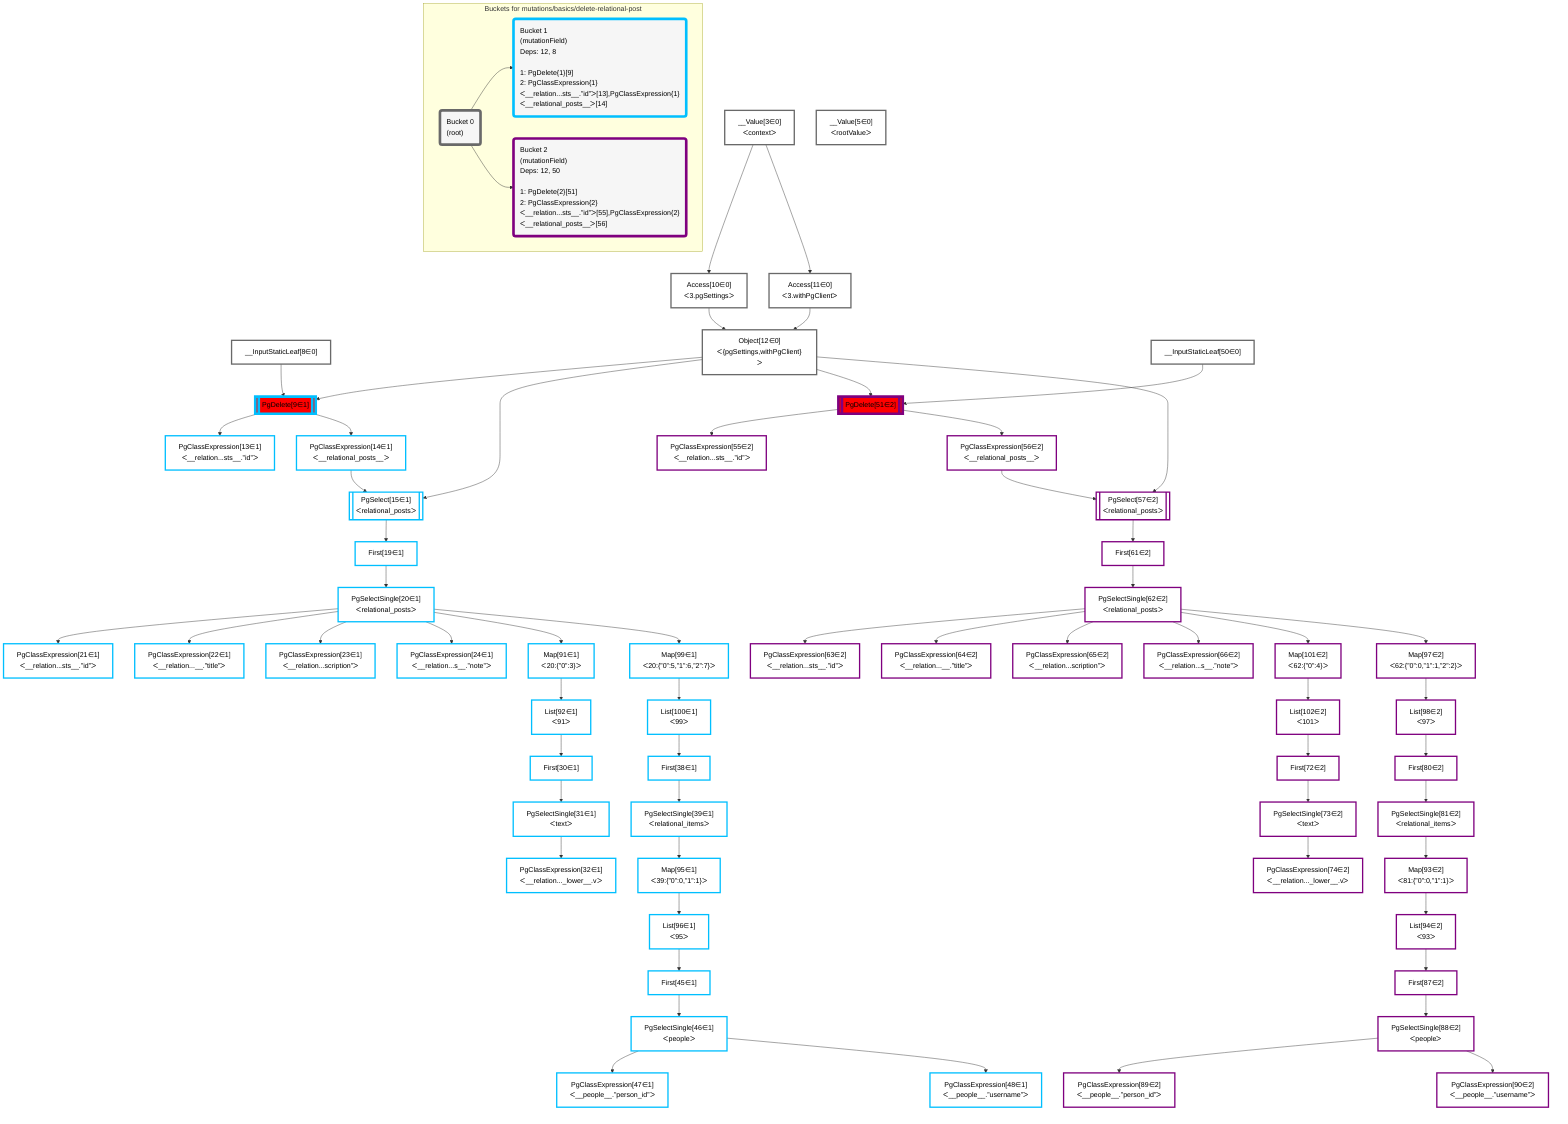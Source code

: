 graph TD
    classDef path fill:#eee,stroke:#000,color:#000
    classDef plan fill:#fff,stroke-width:3px,color:#000
    classDef itemplan fill:#fff,stroke-width:6px,color:#000
    classDef sideeffectplan fill:#f00,stroke-width:6px,color:#000
    classDef bucket fill:#f6f6f6,color:#000,stroke-width:6px,text-align:left


    %% define steps
    __Value3["__Value[3∈0]<br />ᐸcontextᐳ"]:::plan
    __Value5["__Value[5∈0]<br />ᐸrootValueᐳ"]:::plan
    __InputStaticLeaf8["__InputStaticLeaf[8∈0]"]:::plan
    Access10["Access[10∈0]<br />ᐸ3.pgSettingsᐳ"]:::plan
    Access11["Access[11∈0]<br />ᐸ3.withPgClientᐳ"]:::plan
    Object12["Object[12∈0]<br />ᐸ{pgSettings,withPgClient}ᐳ"]:::plan
    PgDelete9[["PgDelete[9∈1]"]]:::sideeffectplan
    PgClassExpression13["PgClassExpression[13∈1]<br />ᐸ__relation...sts__.”id”ᐳ"]:::plan
    PgClassExpression14["PgClassExpression[14∈1]<br />ᐸ__relational_posts__ᐳ"]:::plan
    PgSelect15[["PgSelect[15∈1]<br />ᐸrelational_postsᐳ"]]:::plan
    First19["First[19∈1]"]:::plan
    PgSelectSingle20["PgSelectSingle[20∈1]<br />ᐸrelational_postsᐳ"]:::plan
    PgClassExpression21["PgClassExpression[21∈1]<br />ᐸ__relation...sts__.”id”ᐳ"]:::plan
    PgClassExpression22["PgClassExpression[22∈1]<br />ᐸ__relation...__.”title”ᐳ"]:::plan
    PgClassExpression23["PgClassExpression[23∈1]<br />ᐸ__relation...scription”ᐳ"]:::plan
    PgClassExpression24["PgClassExpression[24∈1]<br />ᐸ__relation...s__.”note”ᐳ"]:::plan
    Map91["Map[91∈1]<br />ᐸ20:{”0”:3}ᐳ"]:::plan
    List92["List[92∈1]<br />ᐸ91ᐳ"]:::plan
    First30["First[30∈1]"]:::plan
    PgSelectSingle31["PgSelectSingle[31∈1]<br />ᐸtextᐳ"]:::plan
    PgClassExpression32["PgClassExpression[32∈1]<br />ᐸ__relation..._lower__.vᐳ"]:::plan
    Map99["Map[99∈1]<br />ᐸ20:{”0”:5,”1”:6,”2”:7}ᐳ"]:::plan
    List100["List[100∈1]<br />ᐸ99ᐳ"]:::plan
    First38["First[38∈1]"]:::plan
    PgSelectSingle39["PgSelectSingle[39∈1]<br />ᐸrelational_itemsᐳ"]:::plan
    Map95["Map[95∈1]<br />ᐸ39:{”0”:0,”1”:1}ᐳ"]:::plan
    List96["List[96∈1]<br />ᐸ95ᐳ"]:::plan
    First45["First[45∈1]"]:::plan
    PgSelectSingle46["PgSelectSingle[46∈1]<br />ᐸpeopleᐳ"]:::plan
    PgClassExpression47["PgClassExpression[47∈1]<br />ᐸ__people__.”person_id”ᐳ"]:::plan
    PgClassExpression48["PgClassExpression[48∈1]<br />ᐸ__people__.”username”ᐳ"]:::plan
    __InputStaticLeaf50["__InputStaticLeaf[50∈0]"]:::plan
    PgDelete51[["PgDelete[51∈2]"]]:::sideeffectplan
    PgClassExpression55["PgClassExpression[55∈2]<br />ᐸ__relation...sts__.”id”ᐳ"]:::plan
    PgClassExpression56["PgClassExpression[56∈2]<br />ᐸ__relational_posts__ᐳ"]:::plan
    PgSelect57[["PgSelect[57∈2]<br />ᐸrelational_postsᐳ"]]:::plan
    First61["First[61∈2]"]:::plan
    PgSelectSingle62["PgSelectSingle[62∈2]<br />ᐸrelational_postsᐳ"]:::plan
    PgClassExpression63["PgClassExpression[63∈2]<br />ᐸ__relation...sts__.”id”ᐳ"]:::plan
    PgClassExpression64["PgClassExpression[64∈2]<br />ᐸ__relation...__.”title”ᐳ"]:::plan
    PgClassExpression65["PgClassExpression[65∈2]<br />ᐸ__relation...scription”ᐳ"]:::plan
    PgClassExpression66["PgClassExpression[66∈2]<br />ᐸ__relation...s__.”note”ᐳ"]:::plan
    Map101["Map[101∈2]<br />ᐸ62:{”0”:4}ᐳ"]:::plan
    List102["List[102∈2]<br />ᐸ101ᐳ"]:::plan
    First72["First[72∈2]"]:::plan
    PgSelectSingle73["PgSelectSingle[73∈2]<br />ᐸtextᐳ"]:::plan
    PgClassExpression74["PgClassExpression[74∈2]<br />ᐸ__relation..._lower__.vᐳ"]:::plan
    Map97["Map[97∈2]<br />ᐸ62:{”0”:0,”1”:1,”2”:2}ᐳ"]:::plan
    List98["List[98∈2]<br />ᐸ97ᐳ"]:::plan
    First80["First[80∈2]"]:::plan
    PgSelectSingle81["PgSelectSingle[81∈2]<br />ᐸrelational_itemsᐳ"]:::plan
    Map93["Map[93∈2]<br />ᐸ81:{”0”:0,”1”:1}ᐳ"]:::plan
    List94["List[94∈2]<br />ᐸ93ᐳ"]:::plan
    First87["First[87∈2]"]:::plan
    PgSelectSingle88["PgSelectSingle[88∈2]<br />ᐸpeopleᐳ"]:::plan
    PgClassExpression89["PgClassExpression[89∈2]<br />ᐸ__people__.”person_id”ᐳ"]:::plan
    PgClassExpression90["PgClassExpression[90∈2]<br />ᐸ__people__.”username”ᐳ"]:::plan

    %% plan dependencies
    __Value3 --> Access10
    __Value3 --> Access11
    Access10 & Access11 --> Object12
    Object12 & __InputStaticLeaf8 --> PgDelete9
    PgDelete9 --> PgClassExpression13
    PgDelete9 --> PgClassExpression14
    Object12 & PgClassExpression14 --> PgSelect15
    PgSelect15 --> First19
    First19 --> PgSelectSingle20
    PgSelectSingle20 --> PgClassExpression21
    PgSelectSingle20 --> PgClassExpression22
    PgSelectSingle20 --> PgClassExpression23
    PgSelectSingle20 --> PgClassExpression24
    PgSelectSingle20 --> Map91
    Map91 --> List92
    List92 --> First30
    First30 --> PgSelectSingle31
    PgSelectSingle31 --> PgClassExpression32
    PgSelectSingle20 --> Map99
    Map99 --> List100
    List100 --> First38
    First38 --> PgSelectSingle39
    PgSelectSingle39 --> Map95
    Map95 --> List96
    List96 --> First45
    First45 --> PgSelectSingle46
    PgSelectSingle46 --> PgClassExpression47
    PgSelectSingle46 --> PgClassExpression48
    Object12 & __InputStaticLeaf50 --> PgDelete51
    PgDelete51 --> PgClassExpression55
    PgDelete51 --> PgClassExpression56
    Object12 & PgClassExpression56 --> PgSelect57
    PgSelect57 --> First61
    First61 --> PgSelectSingle62
    PgSelectSingle62 --> PgClassExpression63
    PgSelectSingle62 --> PgClassExpression64
    PgSelectSingle62 --> PgClassExpression65
    PgSelectSingle62 --> PgClassExpression66
    PgSelectSingle62 --> Map101
    Map101 --> List102
    List102 --> First72
    First72 --> PgSelectSingle73
    PgSelectSingle73 --> PgClassExpression74
    PgSelectSingle62 --> Map97
    Map97 --> List98
    List98 --> First80
    First80 --> PgSelectSingle81
    PgSelectSingle81 --> Map93
    Map93 --> List94
    List94 --> First87
    First87 --> PgSelectSingle88
    PgSelectSingle88 --> PgClassExpression89
    PgSelectSingle88 --> PgClassExpression90

    subgraph "Buckets for mutations/basics/delete-relational-post"
    Bucket0("Bucket 0<br />(root)"):::bucket
    classDef bucket0 stroke:#696969
    class Bucket0,__Value3,__Value5,__InputStaticLeaf8,Access10,Access11,Object12,__InputStaticLeaf50 bucket0
    Bucket1("Bucket 1<br />(mutationField)<br />Deps: 12, 8<br /><br />1: PgDelete{1}[9]<br />2: PgClassExpression{1}ᐸ__relation...sts__.”id”ᐳ[13],PgClassExpression{1}ᐸ__relational_posts__ᐳ[14]"):::bucket
    classDef bucket1 stroke:#00bfff
    class Bucket1,PgDelete9,PgClassExpression13,PgClassExpression14,PgSelect15,First19,PgSelectSingle20,PgClassExpression21,PgClassExpression22,PgClassExpression23,PgClassExpression24,First30,PgSelectSingle31,PgClassExpression32,First38,PgSelectSingle39,First45,PgSelectSingle46,PgClassExpression47,PgClassExpression48,Map91,List92,Map95,List96,Map99,List100 bucket1
    Bucket2("Bucket 2<br />(mutationField)<br />Deps: 12, 50<br /><br />1: PgDelete{2}[51]<br />2: PgClassExpression{2}ᐸ__relation...sts__.”id”ᐳ[55],PgClassExpression{2}ᐸ__relational_posts__ᐳ[56]"):::bucket
    classDef bucket2 stroke:#7f007f
    class Bucket2,PgDelete51,PgClassExpression55,PgClassExpression56,PgSelect57,First61,PgSelectSingle62,PgClassExpression63,PgClassExpression64,PgClassExpression65,PgClassExpression66,First72,PgSelectSingle73,PgClassExpression74,First80,PgSelectSingle81,First87,PgSelectSingle88,PgClassExpression89,PgClassExpression90,Map93,List94,Map97,List98,Map101,List102 bucket2
    Bucket0 --> Bucket1 & Bucket2
    end